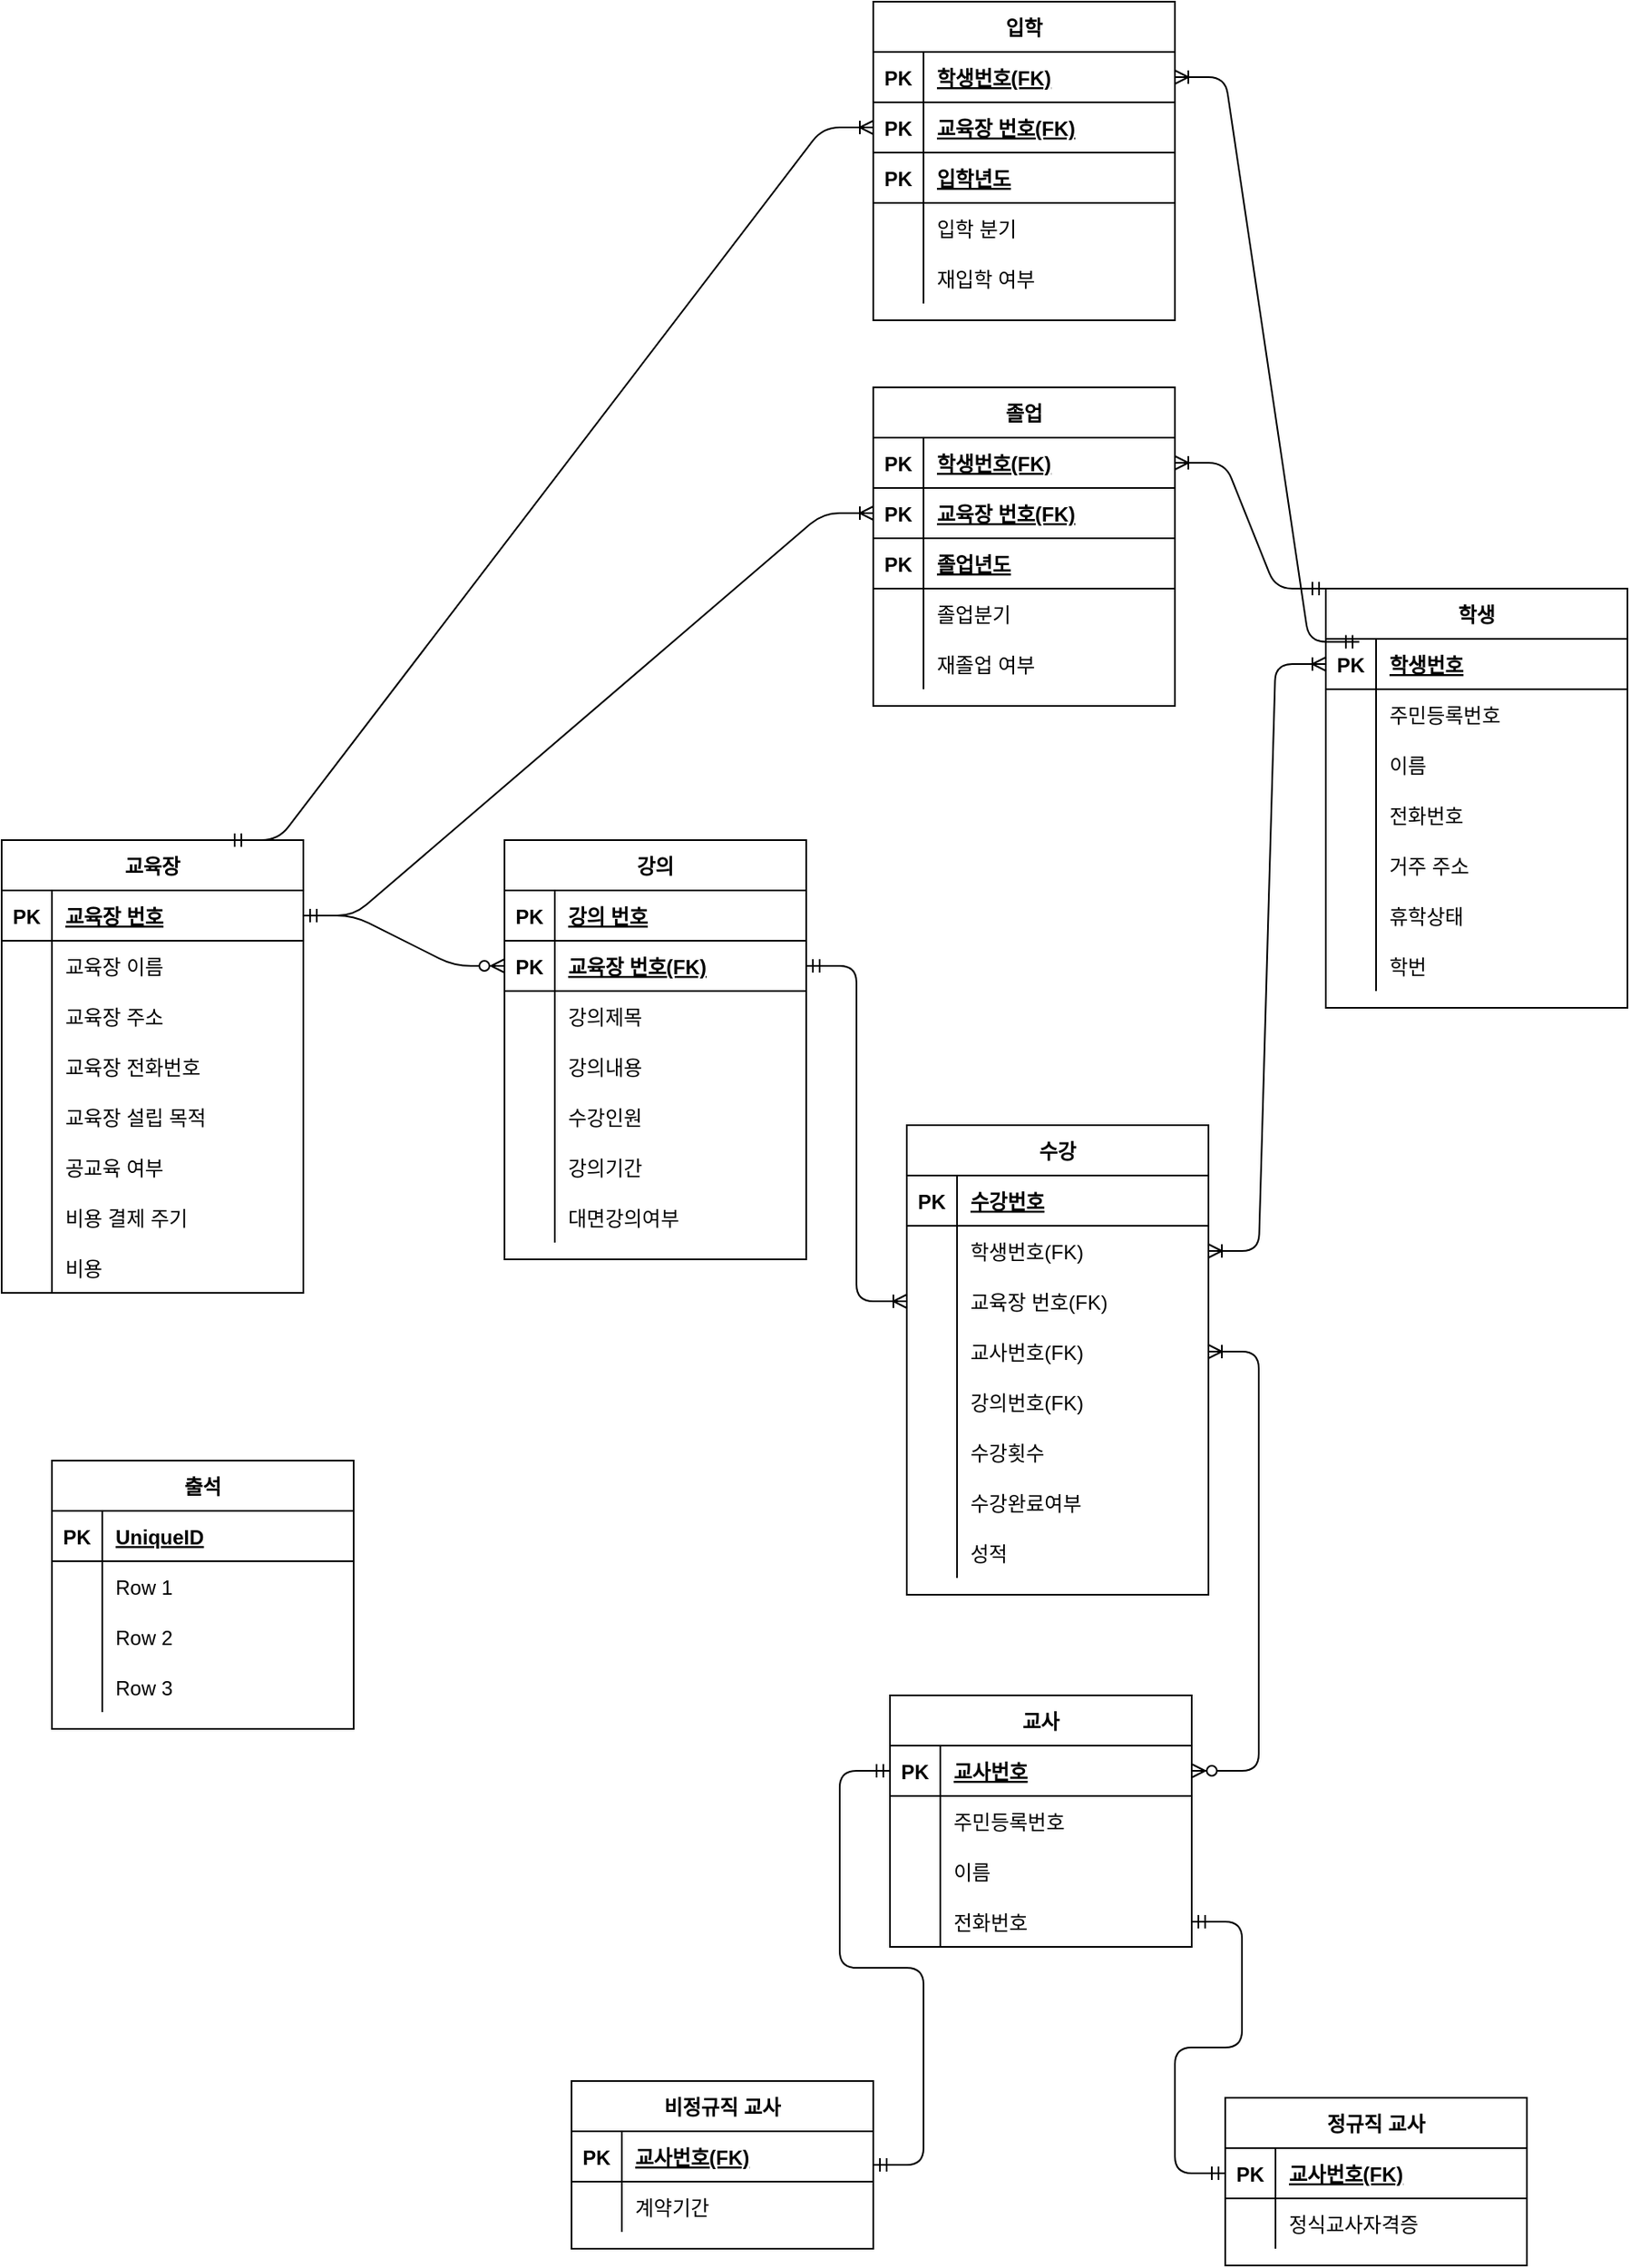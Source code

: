 <mxfile version="14.4.9" type="github">
  <diagram id="R2lEEEUBdFMjLlhIrx00" name="Page-1">
    <mxGraphModel dx="2031" dy="3134" grid="1" gridSize="10" guides="0" tooltips="1" connect="1" arrows="1" fold="1" page="1" pageScale="1" pageWidth="2000" pageHeight="2000" math="0" shadow="0" extFonts="Permanent Marker^https://fonts.googleapis.com/css?family=Permanent+Marker">
      <root>
        <mxCell id="0" />
        <mxCell id="1" parent="0" />
        <mxCell id="V_wv7amkp1t62BWTInBq-62" value="교육장" style="shape=table;startSize=30;container=1;collapsible=1;childLayout=tableLayout;fixedRows=1;rowLines=0;fontStyle=1;align=center;resizeLast=1;" vertex="1" parent="1">
          <mxGeometry x="360" y="280" width="180" height="270" as="geometry">
            <mxRectangle x="700" y="30" width="70" height="30" as="alternateBounds" />
          </mxGeometry>
        </mxCell>
        <mxCell id="V_wv7amkp1t62BWTInBq-63" value="" style="shape=partialRectangle;collapsible=0;dropTarget=0;pointerEvents=0;fillColor=none;top=0;left=0;bottom=1;right=0;points=[[0,0.5],[1,0.5]];portConstraint=eastwest;" vertex="1" parent="V_wv7amkp1t62BWTInBq-62">
          <mxGeometry y="30" width="180" height="30" as="geometry" />
        </mxCell>
        <mxCell id="V_wv7amkp1t62BWTInBq-64" value="PK" style="shape=partialRectangle;connectable=0;fillColor=none;top=0;left=0;bottom=0;right=0;fontStyle=1;overflow=hidden;" vertex="1" parent="V_wv7amkp1t62BWTInBq-63">
          <mxGeometry width="30" height="30" as="geometry" />
        </mxCell>
        <mxCell id="V_wv7amkp1t62BWTInBq-65" value="교육장 번호" style="shape=partialRectangle;connectable=0;fillColor=none;top=0;left=0;bottom=0;right=0;align=left;spacingLeft=6;fontStyle=5;overflow=hidden;" vertex="1" parent="V_wv7amkp1t62BWTInBq-63">
          <mxGeometry x="30" width="150" height="30" as="geometry" />
        </mxCell>
        <mxCell id="V_wv7amkp1t62BWTInBq-66" value="" style="shape=partialRectangle;collapsible=0;dropTarget=0;pointerEvents=0;fillColor=none;top=0;left=0;bottom=0;right=0;points=[[0,0.5],[1,0.5]];portConstraint=eastwest;" vertex="1" parent="V_wv7amkp1t62BWTInBq-62">
          <mxGeometry y="60" width="180" height="30" as="geometry" />
        </mxCell>
        <mxCell id="V_wv7amkp1t62BWTInBq-67" value="" style="shape=partialRectangle;connectable=0;fillColor=none;top=0;left=0;bottom=0;right=0;editable=1;overflow=hidden;" vertex="1" parent="V_wv7amkp1t62BWTInBq-66">
          <mxGeometry width="30" height="30" as="geometry" />
        </mxCell>
        <mxCell id="V_wv7amkp1t62BWTInBq-68" value="교육장 이름" style="shape=partialRectangle;connectable=0;fillColor=none;top=0;left=0;bottom=0;right=0;align=left;spacingLeft=6;overflow=hidden;" vertex="1" parent="V_wv7amkp1t62BWTInBq-66">
          <mxGeometry x="30" width="150" height="30" as="geometry" />
        </mxCell>
        <mxCell id="V_wv7amkp1t62BWTInBq-69" value="" style="shape=partialRectangle;collapsible=0;dropTarget=0;pointerEvents=0;fillColor=none;top=0;left=0;bottom=0;right=0;points=[[0,0.5],[1,0.5]];portConstraint=eastwest;" vertex="1" parent="V_wv7amkp1t62BWTInBq-62">
          <mxGeometry y="90" width="180" height="30" as="geometry" />
        </mxCell>
        <mxCell id="V_wv7amkp1t62BWTInBq-70" value="" style="shape=partialRectangle;connectable=0;fillColor=none;top=0;left=0;bottom=0;right=0;editable=1;overflow=hidden;" vertex="1" parent="V_wv7amkp1t62BWTInBq-69">
          <mxGeometry width="30" height="30" as="geometry" />
        </mxCell>
        <mxCell id="V_wv7amkp1t62BWTInBq-71" value="교육장 주소" style="shape=partialRectangle;connectable=0;fillColor=none;top=0;left=0;bottom=0;right=0;align=left;spacingLeft=6;overflow=hidden;" vertex="1" parent="V_wv7amkp1t62BWTInBq-69">
          <mxGeometry x="30" width="150" height="30" as="geometry" />
        </mxCell>
        <mxCell id="V_wv7amkp1t62BWTInBq-72" value="" style="shape=partialRectangle;collapsible=0;dropTarget=0;pointerEvents=0;fillColor=none;top=0;left=0;bottom=0;right=0;points=[[0,0.5],[1,0.5]];portConstraint=eastwest;" vertex="1" parent="V_wv7amkp1t62BWTInBq-62">
          <mxGeometry y="120" width="180" height="30" as="geometry" />
        </mxCell>
        <mxCell id="V_wv7amkp1t62BWTInBq-73" value="" style="shape=partialRectangle;connectable=0;fillColor=none;top=0;left=0;bottom=0;right=0;editable=1;overflow=hidden;" vertex="1" parent="V_wv7amkp1t62BWTInBq-72">
          <mxGeometry width="30" height="30" as="geometry" />
        </mxCell>
        <mxCell id="V_wv7amkp1t62BWTInBq-74" value="교육장 전화번호" style="shape=partialRectangle;connectable=0;fillColor=none;top=0;left=0;bottom=0;right=0;align=left;spacingLeft=6;overflow=hidden;" vertex="1" parent="V_wv7amkp1t62BWTInBq-72">
          <mxGeometry x="30" width="150" height="30" as="geometry" />
        </mxCell>
        <mxCell id="V_wv7amkp1t62BWTInBq-105" style="shape=partialRectangle;collapsible=0;dropTarget=0;pointerEvents=0;fillColor=none;top=0;left=0;bottom=0;right=0;points=[[0,0.5],[1,0.5]];portConstraint=eastwest;" vertex="1" parent="V_wv7amkp1t62BWTInBq-62">
          <mxGeometry y="150" width="180" height="30" as="geometry" />
        </mxCell>
        <mxCell id="V_wv7amkp1t62BWTInBq-106" style="shape=partialRectangle;connectable=0;fillColor=none;top=0;left=0;bottom=0;right=0;editable=1;overflow=hidden;" vertex="1" parent="V_wv7amkp1t62BWTInBq-105">
          <mxGeometry width="30" height="30" as="geometry" />
        </mxCell>
        <mxCell id="V_wv7amkp1t62BWTInBq-107" value="교육장 설립 목적" style="shape=partialRectangle;connectable=0;fillColor=none;top=0;left=0;bottom=0;right=0;align=left;spacingLeft=6;overflow=hidden;" vertex="1" parent="V_wv7amkp1t62BWTInBq-105">
          <mxGeometry x="30" width="150" height="30" as="geometry" />
        </mxCell>
        <mxCell id="V_wv7amkp1t62BWTInBq-114" style="shape=partialRectangle;collapsible=0;dropTarget=0;pointerEvents=0;fillColor=none;top=0;left=0;bottom=0;right=0;points=[[0,0.5],[1,0.5]];portConstraint=eastwest;" vertex="1" parent="V_wv7amkp1t62BWTInBq-62">
          <mxGeometry y="180" width="180" height="30" as="geometry" />
        </mxCell>
        <mxCell id="V_wv7amkp1t62BWTInBq-115" style="shape=partialRectangle;connectable=0;fillColor=none;top=0;left=0;bottom=0;right=0;editable=1;overflow=hidden;" vertex="1" parent="V_wv7amkp1t62BWTInBq-114">
          <mxGeometry width="30" height="30" as="geometry" />
        </mxCell>
        <mxCell id="V_wv7amkp1t62BWTInBq-116" value="공교육 여부" style="shape=partialRectangle;connectable=0;fillColor=none;top=0;left=0;bottom=0;right=0;align=left;spacingLeft=6;overflow=hidden;" vertex="1" parent="V_wv7amkp1t62BWTInBq-114">
          <mxGeometry x="30" width="150" height="30" as="geometry" />
        </mxCell>
        <mxCell id="V_wv7amkp1t62BWTInBq-111" style="shape=partialRectangle;collapsible=0;dropTarget=0;pointerEvents=0;fillColor=none;top=0;left=0;bottom=0;right=0;points=[[0,0.5],[1,0.5]];portConstraint=eastwest;" vertex="1" parent="V_wv7amkp1t62BWTInBq-62">
          <mxGeometry y="210" width="180" height="30" as="geometry" />
        </mxCell>
        <mxCell id="V_wv7amkp1t62BWTInBq-112" style="shape=partialRectangle;connectable=0;fillColor=none;top=0;left=0;bottom=0;right=0;editable=1;overflow=hidden;" vertex="1" parent="V_wv7amkp1t62BWTInBq-111">
          <mxGeometry width="30" height="30" as="geometry" />
        </mxCell>
        <mxCell id="V_wv7amkp1t62BWTInBq-113" value="비용 결제 주기" style="shape=partialRectangle;connectable=0;fillColor=none;top=0;left=0;bottom=0;right=0;align=left;spacingLeft=6;overflow=hidden;" vertex="1" parent="V_wv7amkp1t62BWTInBq-111">
          <mxGeometry x="30" width="150" height="30" as="geometry" />
        </mxCell>
        <mxCell id="V_wv7amkp1t62BWTInBq-108" style="shape=partialRectangle;collapsible=0;dropTarget=0;pointerEvents=0;fillColor=none;top=0;left=0;bottom=0;right=0;points=[[0,0.5],[1,0.5]];portConstraint=eastwest;" vertex="1" parent="V_wv7amkp1t62BWTInBq-62">
          <mxGeometry y="240" width="180" height="30" as="geometry" />
        </mxCell>
        <mxCell id="V_wv7amkp1t62BWTInBq-109" style="shape=partialRectangle;connectable=0;fillColor=none;top=0;left=0;bottom=0;right=0;editable=1;overflow=hidden;" vertex="1" parent="V_wv7amkp1t62BWTInBq-108">
          <mxGeometry width="30" height="30" as="geometry" />
        </mxCell>
        <mxCell id="V_wv7amkp1t62BWTInBq-110" value="비용" style="shape=partialRectangle;connectable=0;fillColor=none;top=0;left=0;bottom=0;right=0;align=left;spacingLeft=6;overflow=hidden;" vertex="1" parent="V_wv7amkp1t62BWTInBq-108">
          <mxGeometry x="30" width="150" height="30" as="geometry" />
        </mxCell>
        <mxCell id="V_wv7amkp1t62BWTInBq-76" value="학생" style="shape=table;startSize=30;container=1;collapsible=1;childLayout=tableLayout;fixedRows=1;rowLines=0;fontStyle=1;align=center;resizeLast=1;" vertex="1" parent="1">
          <mxGeometry x="1150" y="130" width="180" height="250" as="geometry" />
        </mxCell>
        <mxCell id="V_wv7amkp1t62BWTInBq-77" value="" style="shape=partialRectangle;collapsible=0;dropTarget=0;pointerEvents=0;fillColor=none;top=0;left=0;bottom=1;right=0;points=[[0,0.5],[1,0.5]];portConstraint=eastwest;" vertex="1" parent="V_wv7amkp1t62BWTInBq-76">
          <mxGeometry y="30" width="180" height="30" as="geometry" />
        </mxCell>
        <mxCell id="V_wv7amkp1t62BWTInBq-78" value="PK" style="shape=partialRectangle;connectable=0;fillColor=none;top=0;left=0;bottom=0;right=0;fontStyle=1;overflow=hidden;" vertex="1" parent="V_wv7amkp1t62BWTInBq-77">
          <mxGeometry width="30" height="30" as="geometry" />
        </mxCell>
        <mxCell id="V_wv7amkp1t62BWTInBq-79" value="학생번호" style="shape=partialRectangle;connectable=0;fillColor=none;top=0;left=0;bottom=0;right=0;align=left;spacingLeft=6;fontStyle=5;overflow=hidden;" vertex="1" parent="V_wv7amkp1t62BWTInBq-77">
          <mxGeometry x="30" width="150" height="30" as="geometry" />
        </mxCell>
        <mxCell id="V_wv7amkp1t62BWTInBq-136" style="shape=partialRectangle;collapsible=0;dropTarget=0;pointerEvents=0;fillColor=none;top=0;left=0;bottom=0;right=0;points=[[0,0.5],[1,0.5]];portConstraint=eastwest;" vertex="1" parent="V_wv7amkp1t62BWTInBq-76">
          <mxGeometry y="60" width="180" height="30" as="geometry" />
        </mxCell>
        <mxCell id="V_wv7amkp1t62BWTInBq-137" style="shape=partialRectangle;connectable=0;fillColor=none;top=0;left=0;bottom=0;right=0;editable=1;overflow=hidden;" vertex="1" parent="V_wv7amkp1t62BWTInBq-136">
          <mxGeometry width="30" height="30" as="geometry" />
        </mxCell>
        <mxCell id="V_wv7amkp1t62BWTInBq-138" value="주민등록번호" style="shape=partialRectangle;connectable=0;fillColor=none;top=0;left=0;bottom=0;right=0;align=left;spacingLeft=6;overflow=hidden;" vertex="1" parent="V_wv7amkp1t62BWTInBq-136">
          <mxGeometry x="30" width="150" height="30" as="geometry" />
        </mxCell>
        <mxCell id="V_wv7amkp1t62BWTInBq-80" value="" style="shape=partialRectangle;collapsible=0;dropTarget=0;pointerEvents=0;fillColor=none;top=0;left=0;bottom=0;right=0;points=[[0,0.5],[1,0.5]];portConstraint=eastwest;" vertex="1" parent="V_wv7amkp1t62BWTInBq-76">
          <mxGeometry y="90" width="180" height="30" as="geometry" />
        </mxCell>
        <mxCell id="V_wv7amkp1t62BWTInBq-81" value="" style="shape=partialRectangle;connectable=0;fillColor=none;top=0;left=0;bottom=0;right=0;editable=1;overflow=hidden;" vertex="1" parent="V_wv7amkp1t62BWTInBq-80">
          <mxGeometry width="30" height="30" as="geometry" />
        </mxCell>
        <mxCell id="V_wv7amkp1t62BWTInBq-82" value="이름" style="shape=partialRectangle;connectable=0;fillColor=none;top=0;left=0;bottom=0;right=0;align=left;spacingLeft=6;overflow=hidden;" vertex="1" parent="V_wv7amkp1t62BWTInBq-80">
          <mxGeometry x="30" width="150" height="30" as="geometry" />
        </mxCell>
        <mxCell id="V_wv7amkp1t62BWTInBq-83" value="" style="shape=partialRectangle;collapsible=0;dropTarget=0;pointerEvents=0;fillColor=none;top=0;left=0;bottom=0;right=0;points=[[0,0.5],[1,0.5]];portConstraint=eastwest;" vertex="1" parent="V_wv7amkp1t62BWTInBq-76">
          <mxGeometry y="120" width="180" height="30" as="geometry" />
        </mxCell>
        <mxCell id="V_wv7amkp1t62BWTInBq-84" value="" style="shape=partialRectangle;connectable=0;fillColor=none;top=0;left=0;bottom=0;right=0;editable=1;overflow=hidden;" vertex="1" parent="V_wv7amkp1t62BWTInBq-83">
          <mxGeometry width="30" height="30" as="geometry" />
        </mxCell>
        <mxCell id="V_wv7amkp1t62BWTInBq-85" value="전화번호" style="shape=partialRectangle;connectable=0;fillColor=none;top=0;left=0;bottom=0;right=0;align=left;spacingLeft=6;overflow=hidden;" vertex="1" parent="V_wv7amkp1t62BWTInBq-83">
          <mxGeometry x="30" width="150" height="30" as="geometry" />
        </mxCell>
        <mxCell id="V_wv7amkp1t62BWTInBq-86" value="" style="shape=partialRectangle;collapsible=0;dropTarget=0;pointerEvents=0;fillColor=none;top=0;left=0;bottom=0;right=0;points=[[0,0.5],[1,0.5]];portConstraint=eastwest;" vertex="1" parent="V_wv7amkp1t62BWTInBq-76">
          <mxGeometry y="150" width="180" height="30" as="geometry" />
        </mxCell>
        <mxCell id="V_wv7amkp1t62BWTInBq-87" value="" style="shape=partialRectangle;connectable=0;fillColor=none;top=0;left=0;bottom=0;right=0;editable=1;overflow=hidden;" vertex="1" parent="V_wv7amkp1t62BWTInBq-86">
          <mxGeometry width="30" height="30" as="geometry" />
        </mxCell>
        <mxCell id="V_wv7amkp1t62BWTInBq-88" value="거주 주소" style="shape=partialRectangle;connectable=0;fillColor=none;top=0;left=0;bottom=0;right=0;align=left;spacingLeft=6;overflow=hidden;" vertex="1" parent="V_wv7amkp1t62BWTInBq-86">
          <mxGeometry x="30" width="150" height="30" as="geometry" />
        </mxCell>
        <mxCell id="V_wv7amkp1t62BWTInBq-120" style="shape=partialRectangle;collapsible=0;dropTarget=0;pointerEvents=0;fillColor=none;top=0;left=0;bottom=0;right=0;points=[[0,0.5],[1,0.5]];portConstraint=eastwest;" vertex="1" parent="V_wv7amkp1t62BWTInBq-76">
          <mxGeometry y="180" width="180" height="30" as="geometry" />
        </mxCell>
        <mxCell id="V_wv7amkp1t62BWTInBq-121" style="shape=partialRectangle;connectable=0;fillColor=none;top=0;left=0;bottom=0;right=0;editable=1;overflow=hidden;" vertex="1" parent="V_wv7amkp1t62BWTInBq-120">
          <mxGeometry width="30" height="30" as="geometry" />
        </mxCell>
        <mxCell id="V_wv7amkp1t62BWTInBq-122" value="휴학상태" style="shape=partialRectangle;connectable=0;fillColor=none;top=0;left=0;bottom=0;right=0;align=left;spacingLeft=6;overflow=hidden;" vertex="1" parent="V_wv7amkp1t62BWTInBq-120">
          <mxGeometry x="30" width="150" height="30" as="geometry" />
        </mxCell>
        <mxCell id="V_wv7amkp1t62BWTInBq-117" style="shape=partialRectangle;collapsible=0;dropTarget=0;pointerEvents=0;fillColor=none;top=0;left=0;bottom=0;right=0;points=[[0,0.5],[1,0.5]];portConstraint=eastwest;" vertex="1" parent="V_wv7amkp1t62BWTInBq-76">
          <mxGeometry y="210" width="180" height="30" as="geometry" />
        </mxCell>
        <mxCell id="V_wv7amkp1t62BWTInBq-118" style="shape=partialRectangle;connectable=0;fillColor=none;top=0;left=0;bottom=0;right=0;editable=1;overflow=hidden;" vertex="1" parent="V_wv7amkp1t62BWTInBq-117">
          <mxGeometry width="30" height="30" as="geometry" />
        </mxCell>
        <mxCell id="V_wv7amkp1t62BWTInBq-119" value="학번" style="shape=partialRectangle;connectable=0;fillColor=none;top=0;left=0;bottom=0;right=0;align=left;spacingLeft=6;overflow=hidden;" vertex="1" parent="V_wv7amkp1t62BWTInBq-117">
          <mxGeometry x="30" width="150" height="30" as="geometry" />
        </mxCell>
        <mxCell id="V_wv7amkp1t62BWTInBq-123" value="수강" style="shape=table;startSize=30;container=1;collapsible=1;childLayout=tableLayout;fixedRows=1;rowLines=0;fontStyle=1;align=center;resizeLast=1;" vertex="1" parent="1">
          <mxGeometry x="900" y="450" width="180" height="280" as="geometry" />
        </mxCell>
        <mxCell id="V_wv7amkp1t62BWTInBq-124" value="" style="shape=partialRectangle;collapsible=0;dropTarget=0;pointerEvents=0;fillColor=none;top=0;left=0;bottom=1;right=0;points=[[0,0.5],[1,0.5]];portConstraint=eastwest;" vertex="1" parent="V_wv7amkp1t62BWTInBq-123">
          <mxGeometry y="30" width="180" height="30" as="geometry" />
        </mxCell>
        <mxCell id="V_wv7amkp1t62BWTInBq-125" value="PK" style="shape=partialRectangle;connectable=0;fillColor=none;top=0;left=0;bottom=0;right=0;fontStyle=1;overflow=hidden;" vertex="1" parent="V_wv7amkp1t62BWTInBq-124">
          <mxGeometry width="30" height="30" as="geometry" />
        </mxCell>
        <mxCell id="V_wv7amkp1t62BWTInBq-126" value="수강번호" style="shape=partialRectangle;connectable=0;fillColor=none;top=0;left=0;bottom=0;right=0;align=left;spacingLeft=6;fontStyle=5;overflow=hidden;" vertex="1" parent="V_wv7amkp1t62BWTInBq-124">
          <mxGeometry x="30" width="150" height="30" as="geometry" />
        </mxCell>
        <mxCell id="V_wv7amkp1t62BWTInBq-127" value="" style="shape=partialRectangle;collapsible=0;dropTarget=0;pointerEvents=0;fillColor=none;top=0;left=0;bottom=0;right=0;points=[[0,0.5],[1,0.5]];portConstraint=eastwest;" vertex="1" parent="V_wv7amkp1t62BWTInBq-123">
          <mxGeometry y="60" width="180" height="30" as="geometry" />
        </mxCell>
        <mxCell id="V_wv7amkp1t62BWTInBq-128" value="" style="shape=partialRectangle;connectable=0;fillColor=none;top=0;left=0;bottom=0;right=0;editable=1;overflow=hidden;" vertex="1" parent="V_wv7amkp1t62BWTInBq-127">
          <mxGeometry width="30" height="30" as="geometry" />
        </mxCell>
        <mxCell id="V_wv7amkp1t62BWTInBq-129" value="학생번호(FK)" style="shape=partialRectangle;connectable=0;fillColor=none;top=0;left=0;bottom=0;right=0;align=left;spacingLeft=6;overflow=hidden;" vertex="1" parent="V_wv7amkp1t62BWTInBq-127">
          <mxGeometry x="30" width="150" height="30" as="geometry" />
        </mxCell>
        <mxCell id="V_wv7amkp1t62BWTInBq-130" value="" style="shape=partialRectangle;collapsible=0;dropTarget=0;pointerEvents=0;fillColor=none;top=0;left=0;bottom=0;right=0;points=[[0,0.5],[1,0.5]];portConstraint=eastwest;" vertex="1" parent="V_wv7amkp1t62BWTInBq-123">
          <mxGeometry y="90" width="180" height="30" as="geometry" />
        </mxCell>
        <mxCell id="V_wv7amkp1t62BWTInBq-131" value="" style="shape=partialRectangle;connectable=0;fillColor=none;top=0;left=0;bottom=0;right=0;editable=1;overflow=hidden;" vertex="1" parent="V_wv7amkp1t62BWTInBq-130">
          <mxGeometry width="30" height="30" as="geometry" />
        </mxCell>
        <mxCell id="V_wv7amkp1t62BWTInBq-132" value="교육장 번호(FK)" style="shape=partialRectangle;connectable=0;fillColor=none;top=0;left=0;bottom=0;right=0;align=left;spacingLeft=6;overflow=hidden;" vertex="1" parent="V_wv7amkp1t62BWTInBq-130">
          <mxGeometry x="30" width="150" height="30" as="geometry" />
        </mxCell>
        <mxCell id="V_wv7amkp1t62BWTInBq-254" style="shape=partialRectangle;collapsible=0;dropTarget=0;pointerEvents=0;fillColor=none;top=0;left=0;bottom=0;right=0;points=[[0,0.5],[1,0.5]];portConstraint=eastwest;" vertex="1" parent="V_wv7amkp1t62BWTInBq-123">
          <mxGeometry y="120" width="180" height="30" as="geometry" />
        </mxCell>
        <mxCell id="V_wv7amkp1t62BWTInBq-255" style="shape=partialRectangle;connectable=0;fillColor=none;top=0;left=0;bottom=0;right=0;editable=1;overflow=hidden;" vertex="1" parent="V_wv7amkp1t62BWTInBq-254">
          <mxGeometry width="30" height="30" as="geometry" />
        </mxCell>
        <mxCell id="V_wv7amkp1t62BWTInBq-256" value="교사번호(FK)" style="shape=partialRectangle;connectable=0;fillColor=none;top=0;left=0;bottom=0;right=0;align=left;spacingLeft=6;overflow=hidden;" vertex="1" parent="V_wv7amkp1t62BWTInBq-254">
          <mxGeometry x="30" width="150" height="30" as="geometry" />
        </mxCell>
        <mxCell id="V_wv7amkp1t62BWTInBq-133" value="" style="shape=partialRectangle;collapsible=0;dropTarget=0;pointerEvents=0;fillColor=none;top=0;left=0;bottom=0;right=0;points=[[0,0.5],[1,0.5]];portConstraint=eastwest;" vertex="1" parent="V_wv7amkp1t62BWTInBq-123">
          <mxGeometry y="150" width="180" height="30" as="geometry" />
        </mxCell>
        <mxCell id="V_wv7amkp1t62BWTInBq-134" value="" style="shape=partialRectangle;connectable=0;fillColor=none;top=0;left=0;bottom=0;right=0;editable=1;overflow=hidden;" vertex="1" parent="V_wv7amkp1t62BWTInBq-133">
          <mxGeometry width="30" height="30" as="geometry" />
        </mxCell>
        <mxCell id="V_wv7amkp1t62BWTInBq-135" value="강의번호(FK)" style="shape=partialRectangle;connectable=0;fillColor=none;top=0;left=0;bottom=0;right=0;align=left;spacingLeft=6;overflow=hidden;" vertex="1" parent="V_wv7amkp1t62BWTInBq-133">
          <mxGeometry x="30" width="150" height="30" as="geometry" />
        </mxCell>
        <mxCell id="V_wv7amkp1t62BWTInBq-234" style="shape=partialRectangle;collapsible=0;dropTarget=0;pointerEvents=0;fillColor=none;top=0;left=0;bottom=0;right=0;points=[[0,0.5],[1,0.5]];portConstraint=eastwest;" vertex="1" parent="V_wv7amkp1t62BWTInBq-123">
          <mxGeometry y="180" width="180" height="30" as="geometry" />
        </mxCell>
        <mxCell id="V_wv7amkp1t62BWTInBq-235" style="shape=partialRectangle;connectable=0;fillColor=none;top=0;left=0;bottom=0;right=0;editable=1;overflow=hidden;" vertex="1" parent="V_wv7amkp1t62BWTInBq-234">
          <mxGeometry width="30" height="30" as="geometry" />
        </mxCell>
        <mxCell id="V_wv7amkp1t62BWTInBq-236" value="수강횟수" style="shape=partialRectangle;connectable=0;fillColor=none;top=0;left=0;bottom=0;right=0;align=left;spacingLeft=6;overflow=hidden;" vertex="1" parent="V_wv7amkp1t62BWTInBq-234">
          <mxGeometry x="30" width="150" height="30" as="geometry" />
        </mxCell>
        <mxCell id="V_wv7amkp1t62BWTInBq-246" style="shape=partialRectangle;collapsible=0;dropTarget=0;pointerEvents=0;fillColor=none;top=0;left=0;bottom=0;right=0;points=[[0,0.5],[1,0.5]];portConstraint=eastwest;" vertex="1" parent="V_wv7amkp1t62BWTInBq-123">
          <mxGeometry y="210" width="180" height="30" as="geometry" />
        </mxCell>
        <mxCell id="V_wv7amkp1t62BWTInBq-247" style="shape=partialRectangle;connectable=0;fillColor=none;top=0;left=0;bottom=0;right=0;editable=1;overflow=hidden;" vertex="1" parent="V_wv7amkp1t62BWTInBq-246">
          <mxGeometry width="30" height="30" as="geometry" />
        </mxCell>
        <mxCell id="V_wv7amkp1t62BWTInBq-248" value="수강완료여부" style="shape=partialRectangle;connectable=0;fillColor=none;top=0;left=0;bottom=0;right=0;align=left;spacingLeft=6;overflow=hidden;" vertex="1" parent="V_wv7amkp1t62BWTInBq-246">
          <mxGeometry x="30" width="150" height="30" as="geometry" />
        </mxCell>
        <mxCell id="V_wv7amkp1t62BWTInBq-243" style="shape=partialRectangle;collapsible=0;dropTarget=0;pointerEvents=0;fillColor=none;top=0;left=0;bottom=0;right=0;points=[[0,0.5],[1,0.5]];portConstraint=eastwest;" vertex="1" parent="V_wv7amkp1t62BWTInBq-123">
          <mxGeometry y="240" width="180" height="30" as="geometry" />
        </mxCell>
        <mxCell id="V_wv7amkp1t62BWTInBq-244" style="shape=partialRectangle;connectable=0;fillColor=none;top=0;left=0;bottom=0;right=0;editable=1;overflow=hidden;" vertex="1" parent="V_wv7amkp1t62BWTInBq-243">
          <mxGeometry width="30" height="30" as="geometry" />
        </mxCell>
        <mxCell id="V_wv7amkp1t62BWTInBq-245" value="성적" style="shape=partialRectangle;connectable=0;fillColor=none;top=0;left=0;bottom=0;right=0;align=left;spacingLeft=6;overflow=hidden;" vertex="1" parent="V_wv7amkp1t62BWTInBq-243">
          <mxGeometry x="30" width="150" height="30" as="geometry" />
        </mxCell>
        <mxCell id="V_wv7amkp1t62BWTInBq-139" value="강의" style="shape=table;startSize=30;container=1;collapsible=1;childLayout=tableLayout;fixedRows=1;rowLines=0;fontStyle=1;align=center;resizeLast=1;" vertex="1" parent="1">
          <mxGeometry x="660" y="280" width="180" height="250" as="geometry" />
        </mxCell>
        <mxCell id="V_wv7amkp1t62BWTInBq-172" style="shape=partialRectangle;collapsible=0;dropTarget=0;pointerEvents=0;fillColor=none;top=0;left=0;bottom=1;right=0;points=[[0,0.5],[1,0.5]];portConstraint=eastwest;" vertex="1" parent="V_wv7amkp1t62BWTInBq-139">
          <mxGeometry y="30" width="180" height="30" as="geometry" />
        </mxCell>
        <mxCell id="V_wv7amkp1t62BWTInBq-173" value="PK" style="shape=partialRectangle;connectable=0;fillColor=none;top=0;left=0;bottom=0;right=0;fontStyle=1;overflow=hidden;" vertex="1" parent="V_wv7amkp1t62BWTInBq-172">
          <mxGeometry width="30" height="30" as="geometry" />
        </mxCell>
        <mxCell id="V_wv7amkp1t62BWTInBq-174" value="강의 번호" style="shape=partialRectangle;connectable=0;fillColor=none;top=0;left=0;bottom=0;right=0;align=left;spacingLeft=6;fontStyle=5;overflow=hidden;" vertex="1" parent="V_wv7amkp1t62BWTInBq-172">
          <mxGeometry x="30" width="150" height="30" as="geometry" />
        </mxCell>
        <mxCell id="V_wv7amkp1t62BWTInBq-140" value="" style="shape=partialRectangle;collapsible=0;dropTarget=0;pointerEvents=0;fillColor=none;top=0;left=0;bottom=1;right=0;points=[[0,0.5],[1,0.5]];portConstraint=eastwest;" vertex="1" parent="V_wv7amkp1t62BWTInBq-139">
          <mxGeometry y="60" width="180" height="30" as="geometry" />
        </mxCell>
        <mxCell id="V_wv7amkp1t62BWTInBq-141" value="PK" style="shape=partialRectangle;connectable=0;fillColor=none;top=0;left=0;bottom=0;right=0;fontStyle=1;overflow=hidden;" vertex="1" parent="V_wv7amkp1t62BWTInBq-140">
          <mxGeometry width="30" height="30" as="geometry" />
        </mxCell>
        <mxCell id="V_wv7amkp1t62BWTInBq-142" value="교육장 번호(FK)" style="shape=partialRectangle;connectable=0;fillColor=none;top=0;left=0;bottom=0;right=0;align=left;spacingLeft=6;fontStyle=5;overflow=hidden;" vertex="1" parent="V_wv7amkp1t62BWTInBq-140">
          <mxGeometry x="30" width="150" height="30" as="geometry" />
        </mxCell>
        <mxCell id="V_wv7amkp1t62BWTInBq-237" style="shape=partialRectangle;collapsible=0;dropTarget=0;pointerEvents=0;fillColor=none;top=0;left=0;bottom=0;right=0;points=[[0,0.5],[1,0.5]];portConstraint=eastwest;" vertex="1" parent="V_wv7amkp1t62BWTInBq-139">
          <mxGeometry y="90" width="180" height="30" as="geometry" />
        </mxCell>
        <mxCell id="V_wv7amkp1t62BWTInBq-238" style="shape=partialRectangle;connectable=0;fillColor=none;top=0;left=0;bottom=0;right=0;editable=1;overflow=hidden;" vertex="1" parent="V_wv7amkp1t62BWTInBq-237">
          <mxGeometry width="30" height="30" as="geometry" />
        </mxCell>
        <mxCell id="V_wv7amkp1t62BWTInBq-239" value="강의제목" style="shape=partialRectangle;connectable=0;fillColor=none;top=0;left=0;bottom=0;right=0;align=left;spacingLeft=6;overflow=hidden;" vertex="1" parent="V_wv7amkp1t62BWTInBq-237">
          <mxGeometry x="30" width="150" height="30" as="geometry" />
        </mxCell>
        <mxCell id="V_wv7amkp1t62BWTInBq-143" value="" style="shape=partialRectangle;collapsible=0;dropTarget=0;pointerEvents=0;fillColor=none;top=0;left=0;bottom=0;right=0;points=[[0,0.5],[1,0.5]];portConstraint=eastwest;" vertex="1" parent="V_wv7amkp1t62BWTInBq-139">
          <mxGeometry y="120" width="180" height="30" as="geometry" />
        </mxCell>
        <mxCell id="V_wv7amkp1t62BWTInBq-144" value="" style="shape=partialRectangle;connectable=0;fillColor=none;top=0;left=0;bottom=0;right=0;editable=1;overflow=hidden;" vertex="1" parent="V_wv7amkp1t62BWTInBq-143">
          <mxGeometry width="30" height="30" as="geometry" />
        </mxCell>
        <mxCell id="V_wv7amkp1t62BWTInBq-145" value="강의내용" style="shape=partialRectangle;connectable=0;fillColor=none;top=0;left=0;bottom=0;right=0;align=left;spacingLeft=6;overflow=hidden;" vertex="1" parent="V_wv7amkp1t62BWTInBq-143">
          <mxGeometry x="30" width="150" height="30" as="geometry" />
        </mxCell>
        <mxCell id="V_wv7amkp1t62BWTInBq-146" value="" style="shape=partialRectangle;collapsible=0;dropTarget=0;pointerEvents=0;fillColor=none;top=0;left=0;bottom=0;right=0;points=[[0,0.5],[1,0.5]];portConstraint=eastwest;" vertex="1" parent="V_wv7amkp1t62BWTInBq-139">
          <mxGeometry y="150" width="180" height="30" as="geometry" />
        </mxCell>
        <mxCell id="V_wv7amkp1t62BWTInBq-147" value="" style="shape=partialRectangle;connectable=0;fillColor=none;top=0;left=0;bottom=0;right=0;editable=1;overflow=hidden;" vertex="1" parent="V_wv7amkp1t62BWTInBq-146">
          <mxGeometry width="30" height="30" as="geometry" />
        </mxCell>
        <mxCell id="V_wv7amkp1t62BWTInBq-148" value="수강인원" style="shape=partialRectangle;connectable=0;fillColor=none;top=0;left=0;bottom=0;right=0;align=left;spacingLeft=6;overflow=hidden;" vertex="1" parent="V_wv7amkp1t62BWTInBq-146">
          <mxGeometry x="30" width="150" height="30" as="geometry" />
        </mxCell>
        <mxCell id="V_wv7amkp1t62BWTInBq-149" value="" style="shape=partialRectangle;collapsible=0;dropTarget=0;pointerEvents=0;fillColor=none;top=0;left=0;bottom=0;right=0;points=[[0,0.5],[1,0.5]];portConstraint=eastwest;" vertex="1" parent="V_wv7amkp1t62BWTInBq-139">
          <mxGeometry y="180" width="180" height="30" as="geometry" />
        </mxCell>
        <mxCell id="V_wv7amkp1t62BWTInBq-150" value="" style="shape=partialRectangle;connectable=0;fillColor=none;top=0;left=0;bottom=0;right=0;editable=1;overflow=hidden;" vertex="1" parent="V_wv7amkp1t62BWTInBq-149">
          <mxGeometry width="30" height="30" as="geometry" />
        </mxCell>
        <mxCell id="V_wv7amkp1t62BWTInBq-151" value="강의기간" style="shape=partialRectangle;connectable=0;fillColor=none;top=0;left=0;bottom=0;right=0;align=left;spacingLeft=6;overflow=hidden;" vertex="1" parent="V_wv7amkp1t62BWTInBq-149">
          <mxGeometry x="30" width="150" height="30" as="geometry" />
        </mxCell>
        <mxCell id="V_wv7amkp1t62BWTInBq-178" style="shape=partialRectangle;collapsible=0;dropTarget=0;pointerEvents=0;fillColor=none;top=0;left=0;bottom=0;right=0;points=[[0,0.5],[1,0.5]];portConstraint=eastwest;" vertex="1" parent="V_wv7amkp1t62BWTInBq-139">
          <mxGeometry y="210" width="180" height="30" as="geometry" />
        </mxCell>
        <mxCell id="V_wv7amkp1t62BWTInBq-179" style="shape=partialRectangle;connectable=0;fillColor=none;top=0;left=0;bottom=0;right=0;editable=1;overflow=hidden;" vertex="1" parent="V_wv7amkp1t62BWTInBq-178">
          <mxGeometry width="30" height="30" as="geometry" />
        </mxCell>
        <mxCell id="V_wv7amkp1t62BWTInBq-180" value="대면강의여부" style="shape=partialRectangle;connectable=0;fillColor=none;top=0;left=0;bottom=0;right=0;align=left;spacingLeft=6;overflow=hidden;" vertex="1" parent="V_wv7amkp1t62BWTInBq-178">
          <mxGeometry x="30" width="150" height="30" as="geometry" />
        </mxCell>
        <mxCell id="V_wv7amkp1t62BWTInBq-181" value="" style="edgeStyle=entityRelationEdgeStyle;fontSize=12;html=1;endArrow=ERzeroToMany;endFill=1;exitX=1;exitY=0.5;exitDx=0;exitDy=0;" edge="1" parent="1" source="V_wv7amkp1t62BWTInBq-63" target="V_wv7amkp1t62BWTInBq-140">
          <mxGeometry width="100" height="100" relative="1" as="geometry">
            <mxPoint x="530" y="270" as="sourcePoint" />
            <mxPoint x="630" y="170" as="targetPoint" />
          </mxGeometry>
        </mxCell>
        <mxCell id="V_wv7amkp1t62BWTInBq-182" value="교사" style="shape=table;startSize=30;container=1;collapsible=1;childLayout=tableLayout;fixedRows=1;rowLines=0;fontStyle=1;align=center;resizeLast=1;" vertex="1" parent="1">
          <mxGeometry x="890" y="790" width="180" height="150" as="geometry" />
        </mxCell>
        <mxCell id="V_wv7amkp1t62BWTInBq-183" value="" style="shape=partialRectangle;collapsible=0;dropTarget=0;pointerEvents=0;fillColor=none;top=0;left=0;bottom=1;right=0;points=[[0,0.5],[1,0.5]];portConstraint=eastwest;" vertex="1" parent="V_wv7amkp1t62BWTInBq-182">
          <mxGeometry y="30" width="180" height="30" as="geometry" />
        </mxCell>
        <mxCell id="V_wv7amkp1t62BWTInBq-184" value="PK" style="shape=partialRectangle;connectable=0;fillColor=none;top=0;left=0;bottom=0;right=0;fontStyle=1;overflow=hidden;" vertex="1" parent="V_wv7amkp1t62BWTInBq-183">
          <mxGeometry width="30" height="30" as="geometry" />
        </mxCell>
        <mxCell id="V_wv7amkp1t62BWTInBq-185" value="교사번호" style="shape=partialRectangle;connectable=0;fillColor=none;top=0;left=0;bottom=0;right=0;align=left;spacingLeft=6;fontStyle=5;overflow=hidden;" vertex="1" parent="V_wv7amkp1t62BWTInBq-183">
          <mxGeometry x="30" width="150" height="30" as="geometry" />
        </mxCell>
        <mxCell id="V_wv7amkp1t62BWTInBq-186" value="" style="shape=partialRectangle;collapsible=0;dropTarget=0;pointerEvents=0;fillColor=none;top=0;left=0;bottom=0;right=0;points=[[0,0.5],[1,0.5]];portConstraint=eastwest;" vertex="1" parent="V_wv7amkp1t62BWTInBq-182">
          <mxGeometry y="60" width="180" height="30" as="geometry" />
        </mxCell>
        <mxCell id="V_wv7amkp1t62BWTInBq-187" value="" style="shape=partialRectangle;connectable=0;fillColor=none;top=0;left=0;bottom=0;right=0;editable=1;overflow=hidden;" vertex="1" parent="V_wv7amkp1t62BWTInBq-186">
          <mxGeometry width="30" height="30" as="geometry" />
        </mxCell>
        <mxCell id="V_wv7amkp1t62BWTInBq-188" value="주민등록번호" style="shape=partialRectangle;connectable=0;fillColor=none;top=0;left=0;bottom=0;right=0;align=left;spacingLeft=6;overflow=hidden;" vertex="1" parent="V_wv7amkp1t62BWTInBq-186">
          <mxGeometry x="30" width="150" height="30" as="geometry" />
        </mxCell>
        <mxCell id="V_wv7amkp1t62BWTInBq-189" value="" style="shape=partialRectangle;collapsible=0;dropTarget=0;pointerEvents=0;fillColor=none;top=0;left=0;bottom=0;right=0;points=[[0,0.5],[1,0.5]];portConstraint=eastwest;" vertex="1" parent="V_wv7amkp1t62BWTInBq-182">
          <mxGeometry y="90" width="180" height="30" as="geometry" />
        </mxCell>
        <mxCell id="V_wv7amkp1t62BWTInBq-190" value="" style="shape=partialRectangle;connectable=0;fillColor=none;top=0;left=0;bottom=0;right=0;editable=1;overflow=hidden;" vertex="1" parent="V_wv7amkp1t62BWTInBq-189">
          <mxGeometry width="30" height="30" as="geometry" />
        </mxCell>
        <mxCell id="V_wv7amkp1t62BWTInBq-191" value="이름" style="shape=partialRectangle;connectable=0;fillColor=none;top=0;left=0;bottom=0;right=0;align=left;spacingLeft=6;overflow=hidden;" vertex="1" parent="V_wv7amkp1t62BWTInBq-189">
          <mxGeometry x="30" width="150" height="30" as="geometry" />
        </mxCell>
        <mxCell id="V_wv7amkp1t62BWTInBq-192" value="" style="shape=partialRectangle;collapsible=0;dropTarget=0;pointerEvents=0;fillColor=none;top=0;left=0;bottom=0;right=0;points=[[0,0.5],[1,0.5]];portConstraint=eastwest;" vertex="1" parent="V_wv7amkp1t62BWTInBq-182">
          <mxGeometry y="120" width="180" height="30" as="geometry" />
        </mxCell>
        <mxCell id="V_wv7amkp1t62BWTInBq-193" value="" style="shape=partialRectangle;connectable=0;fillColor=none;top=0;left=0;bottom=0;right=0;editable=1;overflow=hidden;" vertex="1" parent="V_wv7amkp1t62BWTInBq-192">
          <mxGeometry width="30" height="30" as="geometry" />
        </mxCell>
        <mxCell id="V_wv7amkp1t62BWTInBq-194" value="전화번호" style="shape=partialRectangle;connectable=0;fillColor=none;top=0;left=0;bottom=0;right=0;align=left;spacingLeft=6;overflow=hidden;" vertex="1" parent="V_wv7amkp1t62BWTInBq-192">
          <mxGeometry x="30" width="150" height="30" as="geometry" />
        </mxCell>
        <mxCell id="V_wv7amkp1t62BWTInBq-201" value="정규직 교사" style="shape=table;startSize=30;container=1;collapsible=1;childLayout=tableLayout;fixedRows=1;rowLines=0;fontStyle=1;align=center;resizeLast=1;" vertex="1" parent="1">
          <mxGeometry x="1090" y="1030" width="180" height="100" as="geometry" />
        </mxCell>
        <mxCell id="V_wv7amkp1t62BWTInBq-202" value="" style="shape=partialRectangle;collapsible=0;dropTarget=0;pointerEvents=0;fillColor=none;top=0;left=0;bottom=1;right=0;points=[[0,0.5],[1,0.5]];portConstraint=eastwest;" vertex="1" parent="V_wv7amkp1t62BWTInBq-201">
          <mxGeometry y="30" width="180" height="30" as="geometry" />
        </mxCell>
        <mxCell id="V_wv7amkp1t62BWTInBq-203" value="PK" style="shape=partialRectangle;connectable=0;fillColor=none;top=0;left=0;bottom=0;right=0;fontStyle=1;overflow=hidden;" vertex="1" parent="V_wv7amkp1t62BWTInBq-202">
          <mxGeometry width="30" height="30" as="geometry" />
        </mxCell>
        <mxCell id="V_wv7amkp1t62BWTInBq-204" value="교사번호(FK)" style="shape=partialRectangle;connectable=0;fillColor=none;top=0;left=0;bottom=0;right=0;align=left;spacingLeft=6;fontStyle=5;overflow=hidden;" vertex="1" parent="V_wv7amkp1t62BWTInBq-202">
          <mxGeometry x="30" width="150" height="30" as="geometry" />
        </mxCell>
        <mxCell id="V_wv7amkp1t62BWTInBq-205" value="" style="shape=partialRectangle;collapsible=0;dropTarget=0;pointerEvents=0;fillColor=none;top=0;left=0;bottom=0;right=0;points=[[0,0.5],[1,0.5]];portConstraint=eastwest;" vertex="1" parent="V_wv7amkp1t62BWTInBq-201">
          <mxGeometry y="60" width="180" height="30" as="geometry" />
        </mxCell>
        <mxCell id="V_wv7amkp1t62BWTInBq-206" value="" style="shape=partialRectangle;connectable=0;fillColor=none;top=0;left=0;bottom=0;right=0;editable=1;overflow=hidden;" vertex="1" parent="V_wv7amkp1t62BWTInBq-205">
          <mxGeometry width="30" height="30" as="geometry" />
        </mxCell>
        <mxCell id="V_wv7amkp1t62BWTInBq-207" value="정식교사자격증" style="shape=partialRectangle;connectable=0;fillColor=none;top=0;left=0;bottom=0;right=0;align=left;spacingLeft=6;overflow=hidden;" vertex="1" parent="V_wv7amkp1t62BWTInBq-205">
          <mxGeometry x="30" width="150" height="30" as="geometry" />
        </mxCell>
        <mxCell id="V_wv7amkp1t62BWTInBq-214" value="비정규직 교사" style="shape=table;startSize=30;container=1;collapsible=1;childLayout=tableLayout;fixedRows=1;rowLines=0;fontStyle=1;align=center;resizeLast=1;" vertex="1" parent="1">
          <mxGeometry x="700" y="1020" width="180" height="100" as="geometry" />
        </mxCell>
        <mxCell id="V_wv7amkp1t62BWTInBq-215" value="" style="shape=partialRectangle;collapsible=0;dropTarget=0;pointerEvents=0;fillColor=none;top=0;left=0;bottom=1;right=0;points=[[0,0.5],[1,0.5]];portConstraint=eastwest;" vertex="1" parent="V_wv7amkp1t62BWTInBq-214">
          <mxGeometry y="30" width="180" height="30" as="geometry" />
        </mxCell>
        <mxCell id="V_wv7amkp1t62BWTInBq-216" value="PK" style="shape=partialRectangle;connectable=0;fillColor=none;top=0;left=0;bottom=0;right=0;fontStyle=1;overflow=hidden;" vertex="1" parent="V_wv7amkp1t62BWTInBq-215">
          <mxGeometry width="30" height="30" as="geometry" />
        </mxCell>
        <mxCell id="V_wv7amkp1t62BWTInBq-217" value="교사번호(FK)" style="shape=partialRectangle;connectable=0;fillColor=none;top=0;left=0;bottom=0;right=0;align=left;spacingLeft=6;fontStyle=5;overflow=hidden;" vertex="1" parent="V_wv7amkp1t62BWTInBq-215">
          <mxGeometry x="30" width="150" height="30" as="geometry" />
        </mxCell>
        <mxCell id="V_wv7amkp1t62BWTInBq-218" value="" style="shape=partialRectangle;collapsible=0;dropTarget=0;pointerEvents=0;fillColor=none;top=0;left=0;bottom=0;right=0;points=[[0,0.5],[1,0.5]];portConstraint=eastwest;" vertex="1" parent="V_wv7amkp1t62BWTInBq-214">
          <mxGeometry y="60" width="180" height="30" as="geometry" />
        </mxCell>
        <mxCell id="V_wv7amkp1t62BWTInBq-219" value="" style="shape=partialRectangle;connectable=0;fillColor=none;top=0;left=0;bottom=0;right=0;editable=1;overflow=hidden;" vertex="1" parent="V_wv7amkp1t62BWTInBq-218">
          <mxGeometry width="30" height="30" as="geometry" />
        </mxCell>
        <mxCell id="V_wv7amkp1t62BWTInBq-220" value="계약기간" style="shape=partialRectangle;connectable=0;fillColor=none;top=0;left=0;bottom=0;right=0;align=left;spacingLeft=6;overflow=hidden;" vertex="1" parent="V_wv7amkp1t62BWTInBq-218">
          <mxGeometry x="30" width="150" height="30" as="geometry" />
        </mxCell>
        <mxCell id="V_wv7amkp1t62BWTInBq-227" value="" style="edgeStyle=entityRelationEdgeStyle;fontSize=12;html=1;endArrow=ERmandOne;startArrow=ERmandOne;exitX=1;exitY=0.5;exitDx=0;exitDy=0;" edge="1" parent="1" source="V_wv7amkp1t62BWTInBq-192" target="V_wv7amkp1t62BWTInBq-202">
          <mxGeometry width="100" height="100" relative="1" as="geometry">
            <mxPoint x="530" y="640" as="sourcePoint" />
            <mxPoint x="630" y="540" as="targetPoint" />
          </mxGeometry>
        </mxCell>
        <mxCell id="V_wv7amkp1t62BWTInBq-228" value="" style="edgeStyle=entityRelationEdgeStyle;fontSize=12;html=1;endArrow=ERmandOne;startArrow=ERmandOne;entryX=0;entryY=0.5;entryDx=0;entryDy=0;" edge="1" parent="1" source="V_wv7amkp1t62BWTInBq-214" target="V_wv7amkp1t62BWTInBq-183">
          <mxGeometry width="100" height="100" relative="1" as="geometry">
            <mxPoint x="1890" y="950" as="sourcePoint" />
            <mxPoint x="1980" y="785" as="targetPoint" />
          </mxGeometry>
        </mxCell>
        <mxCell id="V_wv7amkp1t62BWTInBq-250" value="" style="edgeStyle=entityRelationEdgeStyle;fontSize=12;html=1;endArrow=ERoneToMany;startArrow=ERoneToMany;exitX=1;exitY=0.5;exitDx=0;exitDy=0;" edge="1" parent="1" source="V_wv7amkp1t62BWTInBq-127" target="V_wv7amkp1t62BWTInBq-77">
          <mxGeometry width="100" height="100" relative="1" as="geometry">
            <mxPoint x="1710" y="470" as="sourcePoint" />
            <mxPoint x="1810" y="370" as="targetPoint" />
          </mxGeometry>
        </mxCell>
        <mxCell id="V_wv7amkp1t62BWTInBq-252" value="" style="edgeStyle=entityRelationEdgeStyle;fontSize=12;html=1;endArrow=ERoneToMany;startArrow=ERmandOne;exitX=1;exitY=0.5;exitDx=0;exitDy=0;" edge="1" parent="1" source="V_wv7amkp1t62BWTInBq-140" target="V_wv7amkp1t62BWTInBq-130">
          <mxGeometry width="100" height="100" relative="1" as="geometry">
            <mxPoint x="770" y="630" as="sourcePoint" />
            <mxPoint x="870" y="530" as="targetPoint" />
          </mxGeometry>
        </mxCell>
        <mxCell id="V_wv7amkp1t62BWTInBq-257" value="" style="edgeStyle=entityRelationEdgeStyle;fontSize=12;html=1;endArrow=ERoneToMany;startArrow=ERzeroToMany;exitX=1;exitY=0.5;exitDx=0;exitDy=0;" edge="1" parent="1" source="V_wv7amkp1t62BWTInBq-183" target="V_wv7amkp1t62BWTInBq-254">
          <mxGeometry width="100" height="100" relative="1" as="geometry">
            <mxPoint x="1370" y="620" as="sourcePoint" />
            <mxPoint x="1470" y="520" as="targetPoint" />
          </mxGeometry>
        </mxCell>
        <mxCell id="V_wv7amkp1t62BWTInBq-258" value="입학" style="shape=table;startSize=30;container=1;collapsible=1;childLayout=tableLayout;fixedRows=1;rowLines=0;fontStyle=1;align=center;resizeLast=1;" vertex="1" parent="1">
          <mxGeometry x="880" y="-220" width="180" height="190" as="geometry" />
        </mxCell>
        <mxCell id="V_wv7amkp1t62BWTInBq-271" style="shape=partialRectangle;collapsible=0;dropTarget=0;pointerEvents=0;fillColor=none;top=0;left=0;bottom=1;right=0;points=[[0,0.5],[1,0.5]];portConstraint=eastwest;" vertex="1" parent="V_wv7amkp1t62BWTInBq-258">
          <mxGeometry y="30" width="180" height="30" as="geometry" />
        </mxCell>
        <mxCell id="V_wv7amkp1t62BWTInBq-272" value="PK" style="shape=partialRectangle;connectable=0;fillColor=none;top=0;left=0;bottom=0;right=0;fontStyle=1;overflow=hidden;" vertex="1" parent="V_wv7amkp1t62BWTInBq-271">
          <mxGeometry width="30" height="30" as="geometry" />
        </mxCell>
        <mxCell id="V_wv7amkp1t62BWTInBq-273" value="학생번호(FK)" style="shape=partialRectangle;connectable=0;fillColor=none;top=0;left=0;bottom=0;right=0;align=left;spacingLeft=6;fontStyle=5;overflow=hidden;" vertex="1" parent="V_wv7amkp1t62BWTInBq-271">
          <mxGeometry x="30" width="150" height="30" as="geometry" />
        </mxCell>
        <mxCell id="V_wv7amkp1t62BWTInBq-274" style="shape=partialRectangle;collapsible=0;dropTarget=0;pointerEvents=0;fillColor=none;top=0;left=0;bottom=1;right=0;points=[[0,0.5],[1,0.5]];portConstraint=eastwest;" vertex="1" parent="V_wv7amkp1t62BWTInBq-258">
          <mxGeometry y="60" width="180" height="30" as="geometry" />
        </mxCell>
        <mxCell id="V_wv7amkp1t62BWTInBq-275" value="PK" style="shape=partialRectangle;connectable=0;fillColor=none;top=0;left=0;bottom=0;right=0;fontStyle=1;overflow=hidden;" vertex="1" parent="V_wv7amkp1t62BWTInBq-274">
          <mxGeometry width="30" height="30" as="geometry" />
        </mxCell>
        <mxCell id="V_wv7amkp1t62BWTInBq-276" value="교육장 번호(FK)" style="shape=partialRectangle;connectable=0;fillColor=none;top=0;left=0;bottom=0;right=0;align=left;spacingLeft=6;fontStyle=5;overflow=hidden;" vertex="1" parent="V_wv7amkp1t62BWTInBq-274">
          <mxGeometry x="30" width="150" height="30" as="geometry" />
        </mxCell>
        <mxCell id="V_wv7amkp1t62BWTInBq-259" value="" style="shape=partialRectangle;collapsible=0;dropTarget=0;pointerEvents=0;fillColor=none;top=0;left=0;bottom=1;right=0;points=[[0,0.5],[1,0.5]];portConstraint=eastwest;" vertex="1" parent="V_wv7amkp1t62BWTInBq-258">
          <mxGeometry y="90" width="180" height="30" as="geometry" />
        </mxCell>
        <mxCell id="V_wv7amkp1t62BWTInBq-260" value="PK" style="shape=partialRectangle;connectable=0;fillColor=none;top=0;left=0;bottom=0;right=0;fontStyle=1;overflow=hidden;" vertex="1" parent="V_wv7amkp1t62BWTInBq-259">
          <mxGeometry width="30" height="30" as="geometry" />
        </mxCell>
        <mxCell id="V_wv7amkp1t62BWTInBq-261" value="입학년도" style="shape=partialRectangle;connectable=0;fillColor=none;top=0;left=0;bottom=0;right=0;align=left;spacingLeft=6;fontStyle=5;overflow=hidden;" vertex="1" parent="V_wv7amkp1t62BWTInBq-259">
          <mxGeometry x="30" width="150" height="30" as="geometry" />
        </mxCell>
        <mxCell id="V_wv7amkp1t62BWTInBq-262" value="" style="shape=partialRectangle;collapsible=0;dropTarget=0;pointerEvents=0;fillColor=none;top=0;left=0;bottom=0;right=0;points=[[0,0.5],[1,0.5]];portConstraint=eastwest;" vertex="1" parent="V_wv7amkp1t62BWTInBq-258">
          <mxGeometry y="120" width="180" height="30" as="geometry" />
        </mxCell>
        <mxCell id="V_wv7amkp1t62BWTInBq-263" value="" style="shape=partialRectangle;connectable=0;fillColor=none;top=0;left=0;bottom=0;right=0;editable=1;overflow=hidden;" vertex="1" parent="V_wv7amkp1t62BWTInBq-262">
          <mxGeometry width="30" height="30" as="geometry" />
        </mxCell>
        <mxCell id="V_wv7amkp1t62BWTInBq-264" value="입학 분기" style="shape=partialRectangle;connectable=0;fillColor=none;top=0;left=0;bottom=0;right=0;align=left;spacingLeft=6;overflow=hidden;" vertex="1" parent="V_wv7amkp1t62BWTInBq-262">
          <mxGeometry x="30" width="150" height="30" as="geometry" />
        </mxCell>
        <mxCell id="V_wv7amkp1t62BWTInBq-265" value="" style="shape=partialRectangle;collapsible=0;dropTarget=0;pointerEvents=0;fillColor=none;top=0;left=0;bottom=0;right=0;points=[[0,0.5],[1,0.5]];portConstraint=eastwest;" vertex="1" parent="V_wv7amkp1t62BWTInBq-258">
          <mxGeometry y="150" width="180" height="30" as="geometry" />
        </mxCell>
        <mxCell id="V_wv7amkp1t62BWTInBq-266" value="" style="shape=partialRectangle;connectable=0;fillColor=none;top=0;left=0;bottom=0;right=0;editable=1;overflow=hidden;" vertex="1" parent="V_wv7amkp1t62BWTInBq-265">
          <mxGeometry width="30" height="30" as="geometry" />
        </mxCell>
        <mxCell id="V_wv7amkp1t62BWTInBq-267" value="재입학 여부" style="shape=partialRectangle;connectable=0;fillColor=none;top=0;left=0;bottom=0;right=0;align=left;spacingLeft=6;overflow=hidden;" vertex="1" parent="V_wv7amkp1t62BWTInBq-265">
          <mxGeometry x="30" width="150" height="30" as="geometry" />
        </mxCell>
        <mxCell id="V_wv7amkp1t62BWTInBq-277" value="졸업" style="shape=table;startSize=30;container=1;collapsible=1;childLayout=tableLayout;fixedRows=1;rowLines=0;fontStyle=1;align=center;resizeLast=1;" vertex="1" parent="1">
          <mxGeometry x="880" y="10" width="180" height="190" as="geometry" />
        </mxCell>
        <mxCell id="V_wv7amkp1t62BWTInBq-278" value="" style="shape=partialRectangle;collapsible=0;dropTarget=0;pointerEvents=0;fillColor=none;top=0;left=0;bottom=1;right=0;points=[[0,0.5],[1,0.5]];portConstraint=eastwest;" vertex="1" parent="V_wv7amkp1t62BWTInBq-277">
          <mxGeometry y="30" width="180" height="30" as="geometry" />
        </mxCell>
        <mxCell id="V_wv7amkp1t62BWTInBq-279" value="PK" style="shape=partialRectangle;connectable=0;fillColor=none;top=0;left=0;bottom=0;right=0;fontStyle=1;overflow=hidden;" vertex="1" parent="V_wv7amkp1t62BWTInBq-278">
          <mxGeometry width="30" height="30" as="geometry" />
        </mxCell>
        <mxCell id="V_wv7amkp1t62BWTInBq-280" value="학생번호(FK)" style="shape=partialRectangle;connectable=0;fillColor=none;top=0;left=0;bottom=0;right=0;align=left;spacingLeft=6;fontStyle=5;overflow=hidden;" vertex="1" parent="V_wv7amkp1t62BWTInBq-278">
          <mxGeometry x="30" width="150" height="30" as="geometry" />
        </mxCell>
        <mxCell id="V_wv7amkp1t62BWTInBq-293" style="shape=partialRectangle;collapsible=0;dropTarget=0;pointerEvents=0;fillColor=none;top=0;left=0;bottom=1;right=0;points=[[0,0.5],[1,0.5]];portConstraint=eastwest;" vertex="1" parent="V_wv7amkp1t62BWTInBq-277">
          <mxGeometry y="60" width="180" height="30" as="geometry" />
        </mxCell>
        <mxCell id="V_wv7amkp1t62BWTInBq-294" value="PK" style="shape=partialRectangle;connectable=0;fillColor=none;top=0;left=0;bottom=0;right=0;fontStyle=1;overflow=hidden;" vertex="1" parent="V_wv7amkp1t62BWTInBq-293">
          <mxGeometry width="30" height="30" as="geometry" />
        </mxCell>
        <mxCell id="V_wv7amkp1t62BWTInBq-295" value="교육장 번호(FK)" style="shape=partialRectangle;connectable=0;fillColor=none;top=0;left=0;bottom=0;right=0;align=left;spacingLeft=6;fontStyle=5;overflow=hidden;" vertex="1" parent="V_wv7amkp1t62BWTInBq-293">
          <mxGeometry x="30" width="150" height="30" as="geometry" />
        </mxCell>
        <mxCell id="V_wv7amkp1t62BWTInBq-290" style="shape=partialRectangle;collapsible=0;dropTarget=0;pointerEvents=0;fillColor=none;top=0;left=0;bottom=1;right=0;points=[[0,0.5],[1,0.5]];portConstraint=eastwest;" vertex="1" parent="V_wv7amkp1t62BWTInBq-277">
          <mxGeometry y="90" width="180" height="30" as="geometry" />
        </mxCell>
        <mxCell id="V_wv7amkp1t62BWTInBq-291" value="PK" style="shape=partialRectangle;connectable=0;fillColor=none;top=0;left=0;bottom=0;right=0;fontStyle=1;overflow=hidden;" vertex="1" parent="V_wv7amkp1t62BWTInBq-290">
          <mxGeometry width="30" height="30" as="geometry" />
        </mxCell>
        <mxCell id="V_wv7amkp1t62BWTInBq-292" value="졸업년도" style="shape=partialRectangle;connectable=0;fillColor=none;top=0;left=0;bottom=0;right=0;align=left;spacingLeft=6;fontStyle=5;overflow=hidden;" vertex="1" parent="V_wv7amkp1t62BWTInBq-290">
          <mxGeometry x="30" width="150" height="30" as="geometry" />
        </mxCell>
        <mxCell id="V_wv7amkp1t62BWTInBq-281" value="" style="shape=partialRectangle;collapsible=0;dropTarget=0;pointerEvents=0;fillColor=none;top=0;left=0;bottom=0;right=0;points=[[0,0.5],[1,0.5]];portConstraint=eastwest;" vertex="1" parent="V_wv7amkp1t62BWTInBq-277">
          <mxGeometry y="120" width="180" height="30" as="geometry" />
        </mxCell>
        <mxCell id="V_wv7amkp1t62BWTInBq-282" value="" style="shape=partialRectangle;connectable=0;fillColor=none;top=0;left=0;bottom=0;right=0;editable=1;overflow=hidden;" vertex="1" parent="V_wv7amkp1t62BWTInBq-281">
          <mxGeometry width="30" height="30" as="geometry" />
        </mxCell>
        <mxCell id="V_wv7amkp1t62BWTInBq-283" value="졸업분기" style="shape=partialRectangle;connectable=0;fillColor=none;top=0;left=0;bottom=0;right=0;align=left;spacingLeft=6;overflow=hidden;" vertex="1" parent="V_wv7amkp1t62BWTInBq-281">
          <mxGeometry x="30" width="150" height="30" as="geometry" />
        </mxCell>
        <mxCell id="V_wv7amkp1t62BWTInBq-284" value="" style="shape=partialRectangle;collapsible=0;dropTarget=0;pointerEvents=0;fillColor=none;top=0;left=0;bottom=0;right=0;points=[[0,0.5],[1,0.5]];portConstraint=eastwest;" vertex="1" parent="V_wv7amkp1t62BWTInBq-277">
          <mxGeometry y="150" width="180" height="30" as="geometry" />
        </mxCell>
        <mxCell id="V_wv7amkp1t62BWTInBq-285" value="" style="shape=partialRectangle;connectable=0;fillColor=none;top=0;left=0;bottom=0;right=0;editable=1;overflow=hidden;" vertex="1" parent="V_wv7amkp1t62BWTInBq-284">
          <mxGeometry width="30" height="30" as="geometry" />
        </mxCell>
        <mxCell id="V_wv7amkp1t62BWTInBq-286" value="재졸업 여부" style="shape=partialRectangle;connectable=0;fillColor=none;top=0;left=0;bottom=0;right=0;align=left;spacingLeft=6;overflow=hidden;" vertex="1" parent="V_wv7amkp1t62BWTInBq-284">
          <mxGeometry x="30" width="150" height="30" as="geometry" />
        </mxCell>
        <mxCell id="V_wv7amkp1t62BWTInBq-298" value="" style="edgeStyle=entityRelationEdgeStyle;fontSize=12;html=1;endArrow=ERoneToMany;startArrow=ERmandOne;exitX=0;exitY=0;exitDx=0;exitDy=0;" edge="1" parent="1" source="V_wv7amkp1t62BWTInBq-76" target="V_wv7amkp1t62BWTInBq-278">
          <mxGeometry width="100" height="100" relative="1" as="geometry">
            <mxPoint x="1250" y="-50" as="sourcePoint" />
            <mxPoint x="1150" y="50" as="targetPoint" />
          </mxGeometry>
        </mxCell>
        <mxCell id="V_wv7amkp1t62BWTInBq-301" value="" style="edgeStyle=entityRelationEdgeStyle;fontSize=12;html=1;endArrow=ERoneToMany;startArrow=ERmandOne;exitX=0.75;exitY=0;exitDx=0;exitDy=0;" edge="1" parent="1" source="V_wv7amkp1t62BWTInBq-62" target="V_wv7amkp1t62BWTInBq-274">
          <mxGeometry width="100" height="100" relative="1" as="geometry">
            <mxPoint x="730" y="120" as="sourcePoint" />
            <mxPoint x="830" y="20" as="targetPoint" />
          </mxGeometry>
        </mxCell>
        <mxCell id="V_wv7amkp1t62BWTInBq-302" value="" style="edgeStyle=entityRelationEdgeStyle;fontSize=12;html=1;endArrow=ERoneToMany;startArrow=ERmandOne;" edge="1" parent="1" source="V_wv7amkp1t62BWTInBq-63" target="V_wv7amkp1t62BWTInBq-293">
          <mxGeometry width="100" height="100" relative="1" as="geometry">
            <mxPoint x="750" y="250" as="sourcePoint" />
            <mxPoint x="850" y="150" as="targetPoint" />
          </mxGeometry>
        </mxCell>
        <mxCell id="V_wv7amkp1t62BWTInBq-300" value="" style="edgeStyle=entityRelationEdgeStyle;fontSize=12;html=1;endArrow=ERoneToMany;startArrow=ERmandOne;exitX=0.111;exitY=0.057;exitDx=0;exitDy=0;entryX=1;entryY=0.5;entryDx=0;entryDy=0;exitPerimeter=0;" edge="1" parent="1" source="V_wv7amkp1t62BWTInBq-77" target="V_wv7amkp1t62BWTInBq-271">
          <mxGeometry width="100" height="100" relative="1" as="geometry">
            <mxPoint x="1210" y="60" as="sourcePoint" />
            <mxPoint x="1310" y="-40" as="targetPoint" />
          </mxGeometry>
        </mxCell>
        <mxCell id="V_wv7amkp1t62BWTInBq-304" value="출석" style="shape=table;startSize=30;container=1;collapsible=1;childLayout=tableLayout;fixedRows=1;rowLines=0;fontStyle=1;align=center;resizeLast=1;" vertex="1" parent="1">
          <mxGeometry x="390" y="650" width="180" height="160" as="geometry" />
        </mxCell>
        <mxCell id="V_wv7amkp1t62BWTInBq-305" value="" style="shape=partialRectangle;collapsible=0;dropTarget=0;pointerEvents=0;fillColor=none;top=0;left=0;bottom=1;right=0;points=[[0,0.5],[1,0.5]];portConstraint=eastwest;" vertex="1" parent="V_wv7amkp1t62BWTInBq-304">
          <mxGeometry y="30" width="180" height="30" as="geometry" />
        </mxCell>
        <mxCell id="V_wv7amkp1t62BWTInBq-306" value="PK" style="shape=partialRectangle;connectable=0;fillColor=none;top=0;left=0;bottom=0;right=0;fontStyle=1;overflow=hidden;" vertex="1" parent="V_wv7amkp1t62BWTInBq-305">
          <mxGeometry width="30" height="30" as="geometry" />
        </mxCell>
        <mxCell id="V_wv7amkp1t62BWTInBq-307" value="UniqueID" style="shape=partialRectangle;connectable=0;fillColor=none;top=0;left=0;bottom=0;right=0;align=left;spacingLeft=6;fontStyle=5;overflow=hidden;" vertex="1" parent="V_wv7amkp1t62BWTInBq-305">
          <mxGeometry x="30" width="150" height="30" as="geometry" />
        </mxCell>
        <mxCell id="V_wv7amkp1t62BWTInBq-308" value="" style="shape=partialRectangle;collapsible=0;dropTarget=0;pointerEvents=0;fillColor=none;top=0;left=0;bottom=0;right=0;points=[[0,0.5],[1,0.5]];portConstraint=eastwest;" vertex="1" parent="V_wv7amkp1t62BWTInBq-304">
          <mxGeometry y="60" width="180" height="30" as="geometry" />
        </mxCell>
        <mxCell id="V_wv7amkp1t62BWTInBq-309" value="" style="shape=partialRectangle;connectable=0;fillColor=none;top=0;left=0;bottom=0;right=0;editable=1;overflow=hidden;" vertex="1" parent="V_wv7amkp1t62BWTInBq-308">
          <mxGeometry width="30" height="30" as="geometry" />
        </mxCell>
        <mxCell id="V_wv7amkp1t62BWTInBq-310" value="Row 1" style="shape=partialRectangle;connectable=0;fillColor=none;top=0;left=0;bottom=0;right=0;align=left;spacingLeft=6;overflow=hidden;" vertex="1" parent="V_wv7amkp1t62BWTInBq-308">
          <mxGeometry x="30" width="150" height="30" as="geometry" />
        </mxCell>
        <mxCell id="V_wv7amkp1t62BWTInBq-311" value="" style="shape=partialRectangle;collapsible=0;dropTarget=0;pointerEvents=0;fillColor=none;top=0;left=0;bottom=0;right=0;points=[[0,0.5],[1,0.5]];portConstraint=eastwest;" vertex="1" parent="V_wv7amkp1t62BWTInBq-304">
          <mxGeometry y="90" width="180" height="30" as="geometry" />
        </mxCell>
        <mxCell id="V_wv7amkp1t62BWTInBq-312" value="" style="shape=partialRectangle;connectable=0;fillColor=none;top=0;left=0;bottom=0;right=0;editable=1;overflow=hidden;" vertex="1" parent="V_wv7amkp1t62BWTInBq-311">
          <mxGeometry width="30" height="30" as="geometry" />
        </mxCell>
        <mxCell id="V_wv7amkp1t62BWTInBq-313" value="Row 2" style="shape=partialRectangle;connectable=0;fillColor=none;top=0;left=0;bottom=0;right=0;align=left;spacingLeft=6;overflow=hidden;" vertex="1" parent="V_wv7amkp1t62BWTInBq-311">
          <mxGeometry x="30" width="150" height="30" as="geometry" />
        </mxCell>
        <mxCell id="V_wv7amkp1t62BWTInBq-314" value="" style="shape=partialRectangle;collapsible=0;dropTarget=0;pointerEvents=0;fillColor=none;top=0;left=0;bottom=0;right=0;points=[[0,0.5],[1,0.5]];portConstraint=eastwest;" vertex="1" parent="V_wv7amkp1t62BWTInBq-304">
          <mxGeometry y="120" width="180" height="30" as="geometry" />
        </mxCell>
        <mxCell id="V_wv7amkp1t62BWTInBq-315" value="" style="shape=partialRectangle;connectable=0;fillColor=none;top=0;left=0;bottom=0;right=0;editable=1;overflow=hidden;" vertex="1" parent="V_wv7amkp1t62BWTInBq-314">
          <mxGeometry width="30" height="30" as="geometry" />
        </mxCell>
        <mxCell id="V_wv7amkp1t62BWTInBq-316" value="Row 3" style="shape=partialRectangle;connectable=0;fillColor=none;top=0;left=0;bottom=0;right=0;align=left;spacingLeft=6;overflow=hidden;" vertex="1" parent="V_wv7amkp1t62BWTInBq-314">
          <mxGeometry x="30" width="150" height="30" as="geometry" />
        </mxCell>
      </root>
    </mxGraphModel>
  </diagram>
</mxfile>
